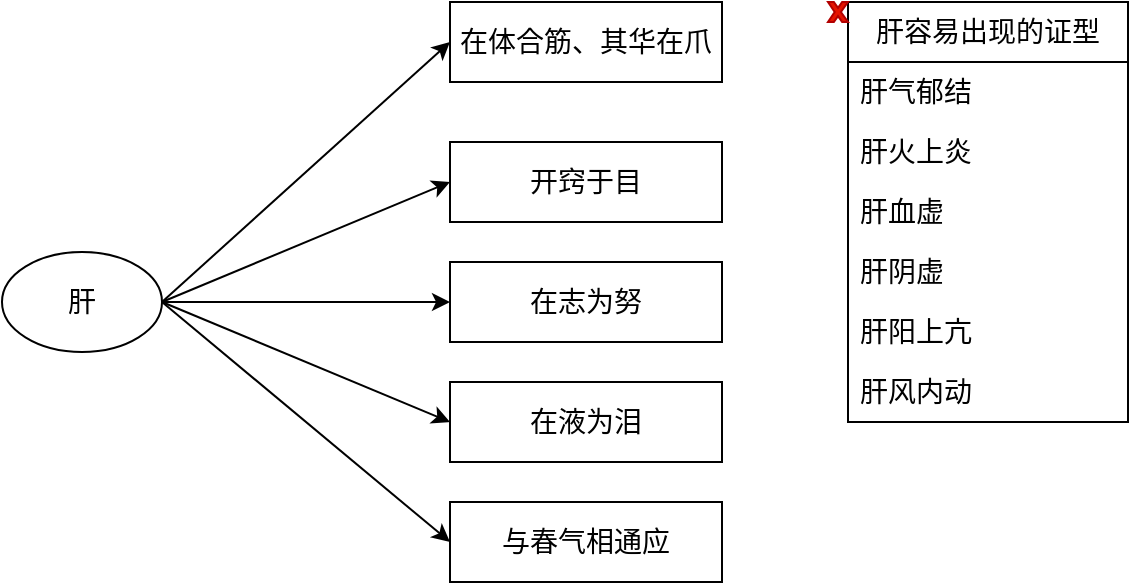 <mxfile version="22.1.17" type="github">
  <diagram name="第 1 页" id="DiqK2zHsX7JkeJQSn5oS">
    <mxGraphModel dx="1050" dy="557" grid="1" gridSize="10" guides="1" tooltips="1" connect="1" arrows="1" fold="1" page="1" pageScale="1" pageWidth="827" pageHeight="1169" math="0" shadow="0">
      <root>
        <mxCell id="0" />
        <mxCell id="1" parent="0" />
        <mxCell id="WDba8IOxzHIzkoOOqADl-1" value="肝" style="ellipse;whiteSpace=wrap;html=1;fontSize=14;" vertex="1" parent="1">
          <mxGeometry x="117" y="184" width="80" height="50" as="geometry" />
        </mxCell>
        <mxCell id="WDba8IOxzHIzkoOOqADl-4" value="在体合筋、其华在爪" style="text;html=1;align=center;verticalAlign=middle;whiteSpace=wrap;rounded=0;strokeColor=default;fontSize=14;" vertex="1" parent="1">
          <mxGeometry x="341" y="59" width="136" height="40" as="geometry" />
        </mxCell>
        <mxCell id="WDba8IOxzHIzkoOOqADl-5" value="开窍于目" style="text;html=1;align=center;verticalAlign=middle;whiteSpace=wrap;rounded=0;strokeColor=default;fontSize=14;" vertex="1" parent="1">
          <mxGeometry x="341" y="129" width="136" height="40" as="geometry" />
        </mxCell>
        <mxCell id="WDba8IOxzHIzkoOOqADl-9" value="在志为努" style="text;html=1;align=center;verticalAlign=middle;whiteSpace=wrap;rounded=0;strokeColor=default;fontSize=14;" vertex="1" parent="1">
          <mxGeometry x="341" y="189" width="136" height="40" as="geometry" />
        </mxCell>
        <mxCell id="WDba8IOxzHIzkoOOqADl-10" value="在液为泪" style="text;html=1;align=center;verticalAlign=middle;whiteSpace=wrap;rounded=0;strokeColor=default;fontSize=14;" vertex="1" parent="1">
          <mxGeometry x="341" y="249" width="136" height="40" as="geometry" />
        </mxCell>
        <mxCell id="WDba8IOxzHIzkoOOqADl-11" value="与春气相通应" style="text;html=1;align=center;verticalAlign=middle;whiteSpace=wrap;rounded=0;strokeColor=default;fontSize=14;" vertex="1" parent="1">
          <mxGeometry x="341" y="309" width="136" height="40" as="geometry" />
        </mxCell>
        <mxCell id="WDba8IOxzHIzkoOOqADl-12" value="" style="endArrow=classic;html=1;rounded=0;entryX=0;entryY=0.5;entryDx=0;entryDy=0;exitX=1;exitY=0.5;exitDx=0;exitDy=0;" edge="1" parent="1" source="WDba8IOxzHIzkoOOqADl-1" target="WDba8IOxzHIzkoOOqADl-4">
          <mxGeometry width="50" height="50" relative="1" as="geometry">
            <mxPoint x="197" y="199" as="sourcePoint" />
            <mxPoint x="247" y="149" as="targetPoint" />
          </mxGeometry>
        </mxCell>
        <mxCell id="WDba8IOxzHIzkoOOqADl-13" value="" style="endArrow=classic;html=1;rounded=0;entryX=0;entryY=0.5;entryDx=0;entryDy=0;exitX=1;exitY=0.5;exitDx=0;exitDy=0;" edge="1" parent="1" source="WDba8IOxzHIzkoOOqADl-1" target="WDba8IOxzHIzkoOOqADl-5">
          <mxGeometry width="50" height="50" relative="1" as="geometry">
            <mxPoint x="207" y="204" as="sourcePoint" />
            <mxPoint x="351" y="89" as="targetPoint" />
          </mxGeometry>
        </mxCell>
        <mxCell id="WDba8IOxzHIzkoOOqADl-14" value="" style="endArrow=classic;html=1;rounded=0;entryX=0;entryY=0.5;entryDx=0;entryDy=0;exitX=1;exitY=0.5;exitDx=0;exitDy=0;" edge="1" parent="1" source="WDba8IOxzHIzkoOOqADl-1" target="WDba8IOxzHIzkoOOqADl-9">
          <mxGeometry width="50" height="50" relative="1" as="geometry">
            <mxPoint x="217" y="214" as="sourcePoint" />
            <mxPoint x="361" y="99" as="targetPoint" />
          </mxGeometry>
        </mxCell>
        <mxCell id="WDba8IOxzHIzkoOOqADl-15" value="" style="endArrow=classic;html=1;rounded=0;entryX=0;entryY=0.5;entryDx=0;entryDy=0;exitX=1;exitY=0.5;exitDx=0;exitDy=0;" edge="1" parent="1" source="WDba8IOxzHIzkoOOqADl-1" target="WDba8IOxzHIzkoOOqADl-10">
          <mxGeometry width="50" height="50" relative="1" as="geometry">
            <mxPoint x="227" y="224" as="sourcePoint" />
            <mxPoint x="371" y="109" as="targetPoint" />
          </mxGeometry>
        </mxCell>
        <mxCell id="WDba8IOxzHIzkoOOqADl-16" value="" style="endArrow=classic;html=1;rounded=0;entryX=0;entryY=0.5;entryDx=0;entryDy=0;exitX=1;exitY=0.5;exitDx=0;exitDy=0;" edge="1" parent="1" source="WDba8IOxzHIzkoOOqADl-1" target="WDba8IOxzHIzkoOOqADl-11">
          <mxGeometry width="50" height="50" relative="1" as="geometry">
            <mxPoint x="237" y="234" as="sourcePoint" />
            <mxPoint x="381" y="119" as="targetPoint" />
          </mxGeometry>
        </mxCell>
        <mxCell id="WDba8IOxzHIzkoOOqADl-53" value="肝容易出现的证型" style="swimlane;fontStyle=0;childLayout=stackLayout;horizontal=1;startSize=30;horizontalStack=0;resizeParent=1;resizeParentMax=0;resizeLast=0;collapsible=1;marginBottom=0;whiteSpace=wrap;html=1;fontSize=14;" vertex="1" parent="1">
          <mxGeometry x="540" y="59" width="140" height="210" as="geometry" />
        </mxCell>
        <mxCell id="WDba8IOxzHIzkoOOqADl-54" value="肝气郁结" style="text;strokeColor=none;fillColor=none;align=left;verticalAlign=middle;spacingLeft=4;spacingRight=4;overflow=hidden;points=[[0,0.5],[1,0.5]];portConstraint=eastwest;rotatable=0;whiteSpace=wrap;html=1;fontSize=14;" vertex="1" parent="WDba8IOxzHIzkoOOqADl-53">
          <mxGeometry y="30" width="140" height="30" as="geometry" />
        </mxCell>
        <mxCell id="WDba8IOxzHIzkoOOqADl-55" value="肝火上炎" style="text;strokeColor=none;fillColor=none;align=left;verticalAlign=middle;spacingLeft=4;spacingRight=4;overflow=hidden;points=[[0,0.5],[1,0.5]];portConstraint=eastwest;rotatable=0;whiteSpace=wrap;html=1;fontSize=14;" vertex="1" parent="WDba8IOxzHIzkoOOqADl-53">
          <mxGeometry y="60" width="140" height="30" as="geometry" />
        </mxCell>
        <mxCell id="WDba8IOxzHIzkoOOqADl-58" value="肝血虚" style="text;strokeColor=none;fillColor=none;align=left;verticalAlign=middle;spacingLeft=4;spacingRight=4;overflow=hidden;points=[[0,0.5],[1,0.5]];portConstraint=eastwest;rotatable=0;whiteSpace=wrap;html=1;fontSize=14;" vertex="1" parent="WDba8IOxzHIzkoOOqADl-53">
          <mxGeometry y="90" width="140" height="30" as="geometry" />
        </mxCell>
        <mxCell id="WDba8IOxzHIzkoOOqADl-57" value="肝阴虚" style="text;strokeColor=none;fillColor=none;align=left;verticalAlign=middle;spacingLeft=4;spacingRight=4;overflow=hidden;points=[[0,0.5],[1,0.5]];portConstraint=eastwest;rotatable=0;whiteSpace=wrap;html=1;fontSize=14;" vertex="1" parent="WDba8IOxzHIzkoOOqADl-53">
          <mxGeometry y="120" width="140" height="30" as="geometry" />
        </mxCell>
        <mxCell id="WDba8IOxzHIzkoOOqADl-64" value="肝阳上亢" style="text;strokeColor=none;fillColor=none;align=left;verticalAlign=middle;spacingLeft=4;spacingRight=4;overflow=hidden;points=[[0,0.5],[1,0.5]];portConstraint=eastwest;rotatable=0;whiteSpace=wrap;html=1;fontSize=14;" vertex="1" parent="WDba8IOxzHIzkoOOqADl-53">
          <mxGeometry y="150" width="140" height="30" as="geometry" />
        </mxCell>
        <mxCell id="WDba8IOxzHIzkoOOqADl-56" value="肝风内动" style="text;strokeColor=none;fillColor=none;align=left;verticalAlign=middle;spacingLeft=4;spacingRight=4;overflow=hidden;points=[[0,0.5],[1,0.5]];portConstraint=eastwest;rotatable=0;whiteSpace=wrap;html=1;fontSize=14;" vertex="1" parent="WDba8IOxzHIzkoOOqADl-53">
          <mxGeometry y="180" width="140" height="30" as="geometry" />
        </mxCell>
        <mxCell id="WDba8IOxzHIzkoOOqADl-63" value="" style="verticalLabelPosition=bottom;verticalAlign=top;html=1;shape=mxgraph.basic.x;fillColor=#e51400;strokeColor=#B20000;fontColor=#ffffff;" vertex="1" parent="1">
          <mxGeometry x="530" y="59" width="10" height="10" as="geometry" />
        </mxCell>
      </root>
    </mxGraphModel>
  </diagram>
</mxfile>

